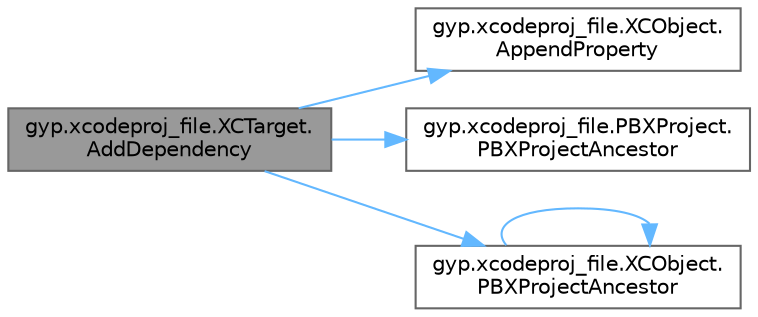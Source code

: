 digraph "gyp.xcodeproj_file.XCTarget.AddDependency"
{
 // LATEX_PDF_SIZE
  bgcolor="transparent";
  edge [fontname=Helvetica,fontsize=10,labelfontname=Helvetica,labelfontsize=10];
  node [fontname=Helvetica,fontsize=10,shape=box,height=0.2,width=0.4];
  rankdir="LR";
  Node1 [id="Node000001",label="gyp.xcodeproj_file.XCTarget.\lAddDependency",height=0.2,width=0.4,color="gray40", fillcolor="grey60", style="filled", fontcolor="black",tooltip=" "];
  Node1 -> Node2 [id="edge9_Node000001_Node000002",color="steelblue1",style="solid",tooltip=" "];
  Node2 [id="Node000002",label="gyp.xcodeproj_file.XCObject.\lAppendProperty",height=0.2,width=0.4,color="grey40", fillcolor="white", style="filled",URL="$classgyp_1_1xcodeproj__file_1_1_x_c_object.html#ae258a271dd3d236df2810eed291ed7ff",tooltip=" "];
  Node1 -> Node3 [id="edge10_Node000001_Node000003",color="steelblue1",style="solid",tooltip=" "];
  Node3 [id="Node000003",label="gyp.xcodeproj_file.PBXProject.\lPBXProjectAncestor",height=0.2,width=0.4,color="grey40", fillcolor="white", style="filled",URL="$classgyp_1_1xcodeproj__file_1_1_p_b_x_project.html#ac2e21b5168cd24f27a8c77e8ddb9d4e2",tooltip=" "];
  Node1 -> Node4 [id="edge11_Node000001_Node000004",color="steelblue1",style="solid",tooltip=" "];
  Node4 [id="Node000004",label="gyp.xcodeproj_file.XCObject.\lPBXProjectAncestor",height=0.2,width=0.4,color="grey40", fillcolor="white", style="filled",URL="$classgyp_1_1xcodeproj__file_1_1_x_c_object.html#aa9a5dad7b08eab0be2d38c1bce01a09b",tooltip=" "];
  Node4 -> Node4 [id="edge12_Node000004_Node000004",color="steelblue1",style="solid",tooltip=" "];
}
